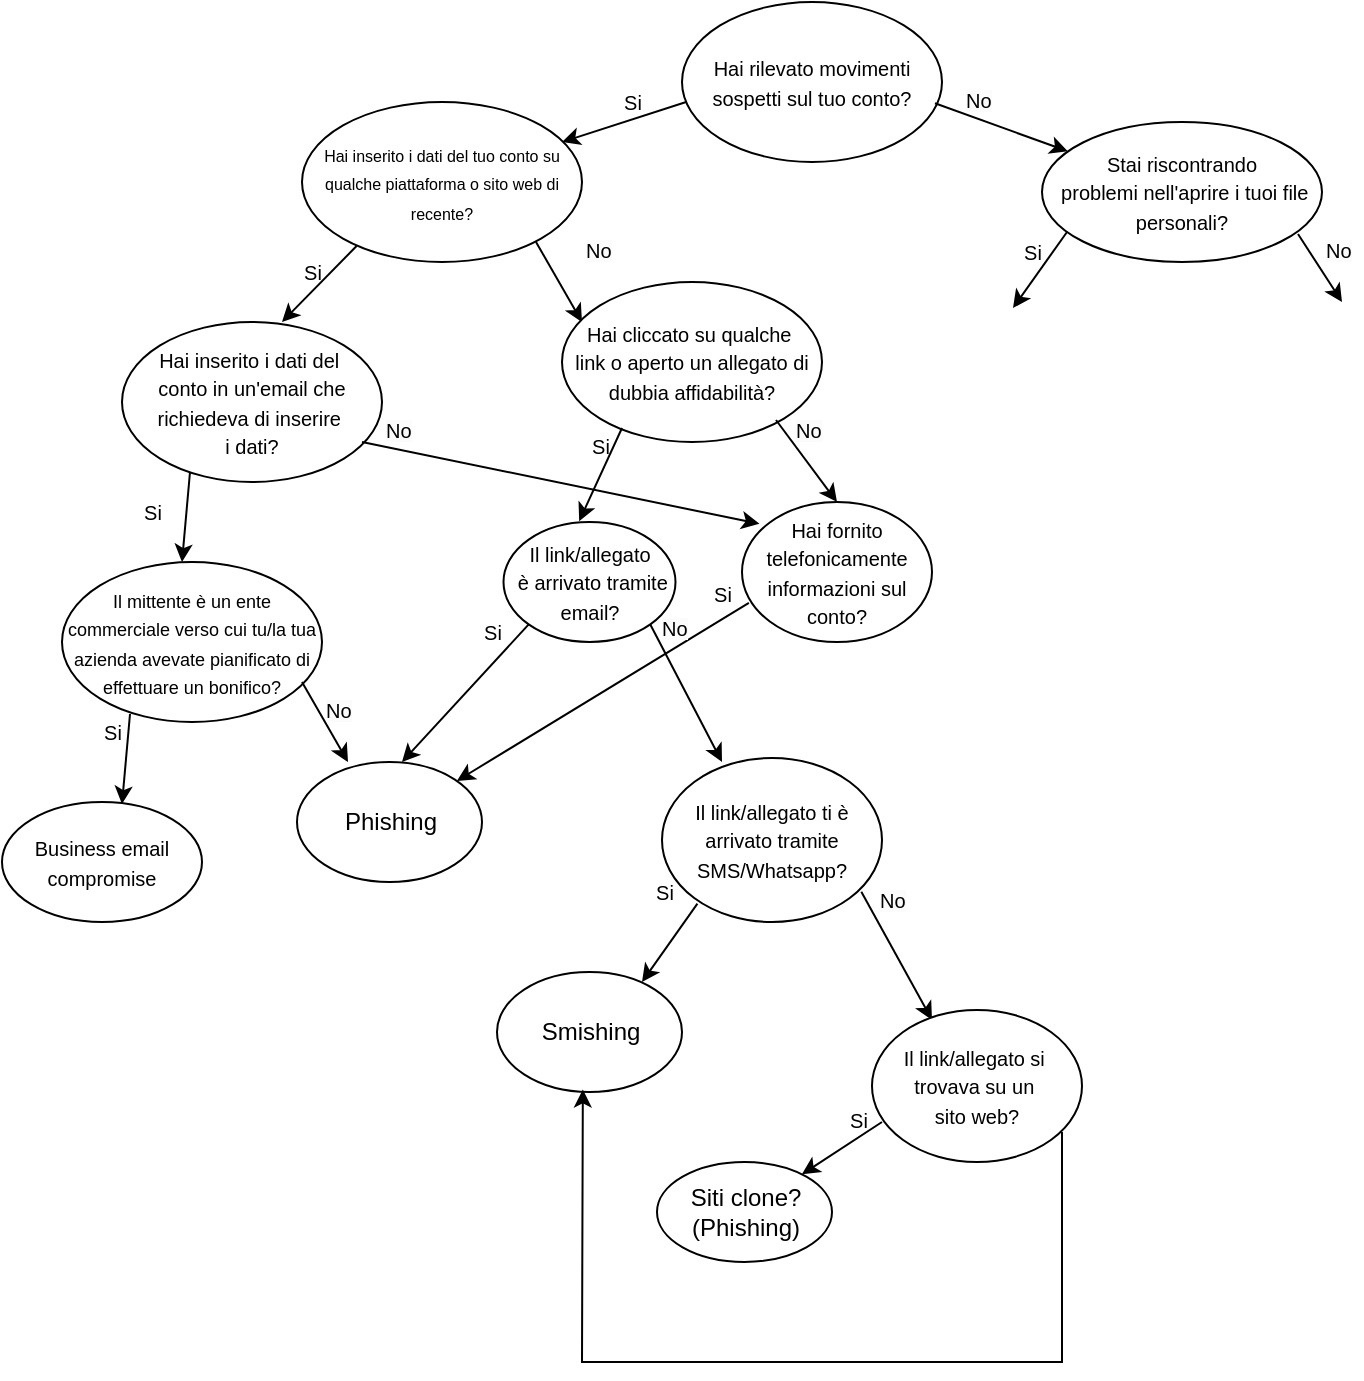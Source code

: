 <mxfile version="24.6.5" type="github">
  <diagram name="Pagina-1" id="C2TrevC_rkaqsCcJrRxx">
    <mxGraphModel dx="707" dy="336" grid="1" gridSize="10" guides="1" tooltips="1" connect="1" arrows="1" fold="1" page="1" pageScale="1" pageWidth="827" pageHeight="1169" math="0" shadow="0">
      <root>
        <mxCell id="0" />
        <mxCell id="1" parent="0" />
        <mxCell id="TMiehQ8rS3ajYmThUONe-1" value="&lt;font style=&quot;font-size: 10px;&quot;&gt;Hai rilevato movimenti sospetti sul tuo conto?&lt;/font&gt;" style="ellipse;whiteSpace=wrap;html=1;" parent="1" vertex="1">
          <mxGeometry x="360" y="40" width="130" height="80" as="geometry" />
        </mxCell>
        <mxCell id="TMiehQ8rS3ajYmThUONe-2" value="&lt;font style=&quot;font-size: 10px;&quot;&gt;Stai riscontrando&lt;/font&gt;&lt;div&gt;&lt;font style=&quot;font-size: 10px;&quot;&gt;&amp;nbsp;problemi nell&#39;aprire i tuoi file personali?&lt;/font&gt;&lt;/div&gt;" style="ellipse;whiteSpace=wrap;html=1;" parent="1" vertex="1">
          <mxGeometry x="540" y="100" width="140" height="70" as="geometry" />
        </mxCell>
        <mxCell id="TMiehQ8rS3ajYmThUONe-3" value="&lt;font style=&quot;font-size: 8px;&quot;&gt;Hai inserito i dati del tuo conto su qualche piattaforma o sito web di recente?&lt;/font&gt;" style="ellipse;whiteSpace=wrap;html=1;" parent="1" vertex="1">
          <mxGeometry x="170" y="90" width="140" height="80" as="geometry" />
        </mxCell>
        <mxCell id="TMiehQ8rS3ajYmThUONe-4" value="" style="endArrow=classic;html=1;rounded=0;exitX=0.016;exitY=0.625;exitDx=0;exitDy=0;exitPerimeter=0;entryX=0.929;entryY=0.25;entryDx=0;entryDy=0;entryPerimeter=0;" parent="1" source="TMiehQ8rS3ajYmThUONe-1" target="TMiehQ8rS3ajYmThUONe-3" edge="1">
          <mxGeometry width="50" height="50" relative="1" as="geometry">
            <mxPoint x="330" y="200" as="sourcePoint" />
            <mxPoint x="300" y="130" as="targetPoint" />
          </mxGeometry>
        </mxCell>
        <mxCell id="TMiehQ8rS3ajYmThUONe-5" value="" style="endArrow=classic;html=1;rounded=0;exitX=0.973;exitY=0.633;exitDx=0;exitDy=0;exitPerimeter=0;" parent="1" source="TMiehQ8rS3ajYmThUONe-1" target="TMiehQ8rS3ajYmThUONe-2" edge="1">
          <mxGeometry width="50" height="50" relative="1" as="geometry">
            <mxPoint x="483" y="130" as="sourcePoint" />
            <mxPoint x="420" y="152" as="targetPoint" />
          </mxGeometry>
        </mxCell>
        <mxCell id="TMiehQ8rS3ajYmThUONe-6" value="&lt;font style=&quot;font-size: 10px;&quot;&gt;Si&lt;/font&gt;" style="text;html=1;align=center;verticalAlign=middle;resizable=0;points=[];autosize=1;strokeColor=none;fillColor=none;" parent="1" vertex="1">
          <mxGeometry x="320" y="75" width="30" height="30" as="geometry" />
        </mxCell>
        <mxCell id="TMiehQ8rS3ajYmThUONe-7" value="&lt;span style=&quot;color: rgb(0, 0, 0); font-family: Helvetica; font-size: 10px; font-style: normal; font-variant-ligatures: normal; font-variant-caps: normal; font-weight: 400; letter-spacing: normal; orphans: 2; text-align: center; text-indent: 0px; text-transform: none; widows: 2; word-spacing: 0px; -webkit-text-stroke-width: 0px; white-space: nowrap; background-color: rgb(251, 251, 251); text-decoration-thickness: initial; text-decoration-style: initial; text-decoration-color: initial; display: inline !important; float: none;&quot;&gt;No&lt;/span&gt;" style="text;whiteSpace=wrap;html=1;" parent="1" vertex="1">
          <mxGeometry x="500" y="75" width="20" height="20" as="geometry" />
        </mxCell>
        <mxCell id="TMiehQ8rS3ajYmThUONe-8" value="&lt;font style=&quot;font-size: 10px;&quot;&gt;Si&lt;/font&gt;" style="text;html=1;align=center;verticalAlign=middle;resizable=0;points=[];autosize=1;strokeColor=none;fillColor=none;" parent="1" vertex="1">
          <mxGeometry x="160" y="160" width="30" height="30" as="geometry" />
        </mxCell>
        <mxCell id="TMiehQ8rS3ajYmThUONe-9" value="" style="endArrow=classic;html=1;rounded=0;exitX=0.195;exitY=0.9;exitDx=0;exitDy=0;exitPerimeter=0;" parent="1" source="TMiehQ8rS3ajYmThUONe-3" edge="1">
          <mxGeometry width="50" height="50" relative="1" as="geometry">
            <mxPoint x="202" y="160" as="sourcePoint" />
            <mxPoint x="160" y="200" as="targetPoint" />
          </mxGeometry>
        </mxCell>
        <mxCell id="_5rvxyNiYHPKeLXy1PwG-1" value="&lt;font style=&quot;font-size: 10px;&quot;&gt;Si&lt;/font&gt;" style="text;html=1;align=center;verticalAlign=middle;resizable=0;points=[];autosize=1;strokeColor=none;fillColor=none;" vertex="1" parent="1">
          <mxGeometry x="520" y="150" width="30" height="30" as="geometry" />
        </mxCell>
        <mxCell id="_5rvxyNiYHPKeLXy1PwG-2" value="" style="endArrow=classic;html=1;rounded=0;exitX=0.195;exitY=0.9;exitDx=0;exitDy=0;exitPerimeter=0;" edge="1" parent="1">
          <mxGeometry width="50" height="50" relative="1" as="geometry">
            <mxPoint x="552.5" y="155" as="sourcePoint" />
            <mxPoint x="525.5" y="193" as="targetPoint" />
          </mxGeometry>
        </mxCell>
        <mxCell id="_5rvxyNiYHPKeLXy1PwG-3" value="&lt;span style=&quot;color: rgb(0, 0, 0); font-family: Helvetica; font-size: 10px; font-style: normal; font-variant-ligatures: normal; font-variant-caps: normal; font-weight: 400; letter-spacing: normal; orphans: 2; text-align: center; text-indent: 0px; text-transform: none; widows: 2; word-spacing: 0px; -webkit-text-stroke-width: 0px; white-space: nowrap; background-color: rgb(251, 251, 251); text-decoration-thickness: initial; text-decoration-style: initial; text-decoration-color: initial; display: inline !important; float: none;&quot;&gt;No&lt;/span&gt;" style="text;whiteSpace=wrap;html=1;" vertex="1" parent="1">
          <mxGeometry x="310" y="150" width="20" height="20" as="geometry" />
        </mxCell>
        <mxCell id="_5rvxyNiYHPKeLXy1PwG-5" value="" style="endArrow=classic;html=1;rounded=0;exitX=0.195;exitY=0.9;exitDx=0;exitDy=0;exitPerimeter=0;" edge="1" parent="1">
          <mxGeometry width="50" height="50" relative="1" as="geometry">
            <mxPoint x="287" y="160" as="sourcePoint" />
            <mxPoint x="310" y="200" as="targetPoint" />
          </mxGeometry>
        </mxCell>
        <mxCell id="_5rvxyNiYHPKeLXy1PwG-6" value="&lt;span style=&quot;font-size: 10px;&quot;&gt;Hai cliccato su qualche&amp;nbsp;&lt;/span&gt;&lt;div&gt;&lt;span style=&quot;font-size: 10px;&quot;&gt;link o aperto un allegato di dubbia affidabilità?&lt;/span&gt;&lt;/div&gt;" style="ellipse;whiteSpace=wrap;html=1;" vertex="1" parent="1">
          <mxGeometry x="300" y="180" width="130" height="80" as="geometry" />
        </mxCell>
        <mxCell id="_5rvxyNiYHPKeLXy1PwG-7" value="&lt;font style=&quot;font-size: 10px;&quot;&gt;Hai inserito i dati del&amp;nbsp;&lt;/font&gt;&lt;div&gt;&lt;font style=&quot;font-size: 10px;&quot;&gt;conto in un&#39;email che richiedeva di inserire&amp;nbsp;&lt;/font&gt;&lt;/div&gt;&lt;div&gt;&lt;font style=&quot;font-size: 10px;&quot;&gt;i dati?&lt;/font&gt;&lt;/div&gt;" style="ellipse;whiteSpace=wrap;html=1;" vertex="1" parent="1">
          <mxGeometry x="80" y="200" width="130" height="80" as="geometry" />
        </mxCell>
        <mxCell id="_5rvxyNiYHPKeLXy1PwG-8" value="&lt;span style=&quot;color: rgb(0, 0, 0); font-family: Helvetica; font-size: 10px; font-style: normal; font-variant-ligatures: normal; font-variant-caps: normal; font-weight: 400; letter-spacing: normal; orphans: 2; text-align: center; text-indent: 0px; text-transform: none; widows: 2; word-spacing: 0px; -webkit-text-stroke-width: 0px; white-space: nowrap; background-color: rgb(251, 251, 251); text-decoration-thickness: initial; text-decoration-style: initial; text-decoration-color: initial; display: inline !important; float: none;&quot;&gt;No&lt;/span&gt;" style="text;whiteSpace=wrap;html=1;" vertex="1" parent="1">
          <mxGeometry x="680" y="150" width="20" height="20" as="geometry" />
        </mxCell>
        <mxCell id="_5rvxyNiYHPKeLXy1PwG-10" value="" style="endArrow=classic;html=1;rounded=0;exitX=0.973;exitY=0.633;exitDx=0;exitDy=0;exitPerimeter=0;" edge="1" parent="1">
          <mxGeometry width="50" height="50" relative="1" as="geometry">
            <mxPoint x="668" y="156" as="sourcePoint" />
            <mxPoint x="690" y="190" as="targetPoint" />
          </mxGeometry>
        </mxCell>
        <mxCell id="_5rvxyNiYHPKeLXy1PwG-11" value="" style="endArrow=classic;html=1;rounded=0;exitX=0.195;exitY=0.9;exitDx=0;exitDy=0;exitPerimeter=0;entryX=0.44;entryY=-0.007;entryDx=0;entryDy=0;entryPerimeter=0;" edge="1" parent="1" target="_5rvxyNiYHPKeLXy1PwG-27">
          <mxGeometry width="50" height="50" relative="1" as="geometry">
            <mxPoint x="330" y="253" as="sourcePoint" />
            <mxPoint x="320" y="310" as="targetPoint" />
          </mxGeometry>
        </mxCell>
        <mxCell id="_5rvxyNiYHPKeLXy1PwG-12" value="" style="endArrow=classic;html=1;rounded=0;exitX=0.195;exitY=0.9;exitDx=0;exitDy=0;exitPerimeter=0;entryX=0.5;entryY=0;entryDx=0;entryDy=0;" edge="1" parent="1" target="_5rvxyNiYHPKeLXy1PwG-13">
          <mxGeometry width="50" height="50" relative="1" as="geometry">
            <mxPoint x="407" y="249" as="sourcePoint" />
            <mxPoint x="413.03" y="292.36" as="targetPoint" />
          </mxGeometry>
        </mxCell>
        <mxCell id="_5rvxyNiYHPKeLXy1PwG-13" value="&lt;span style=&quot;font-size: 10px;&quot;&gt;Hai fornito telefonicamente informazioni sul conto?&lt;/span&gt;" style="ellipse;whiteSpace=wrap;html=1;" vertex="1" parent="1">
          <mxGeometry x="390" y="290" width="95" height="70" as="geometry" />
        </mxCell>
        <mxCell id="_5rvxyNiYHPKeLXy1PwG-14" value="" style="endArrow=classic;html=1;rounded=0;exitX=0.195;exitY=0.9;exitDx=0;exitDy=0;exitPerimeter=0;" edge="1" parent="1">
          <mxGeometry width="50" height="50" relative="1" as="geometry">
            <mxPoint x="114" y="275" as="sourcePoint" />
            <mxPoint x="110" y="320" as="targetPoint" />
          </mxGeometry>
        </mxCell>
        <mxCell id="_5rvxyNiYHPKeLXy1PwG-15" value="&lt;font style=&quot;font-size: 9px;&quot;&gt;Il mittente è un ente commerciale verso cui tu/la tua azienda avevate pianificato di effettuare un bonifico?&lt;/font&gt;" style="ellipse;whiteSpace=wrap;html=1;" vertex="1" parent="1">
          <mxGeometry x="50" y="320" width="130" height="80" as="geometry" />
        </mxCell>
        <mxCell id="_5rvxyNiYHPKeLXy1PwG-16" value="&lt;font style=&quot;font-size: 10px;&quot;&gt;Si&lt;/font&gt;" style="text;html=1;align=center;verticalAlign=middle;resizable=0;points=[];autosize=1;strokeColor=none;fillColor=none;" vertex="1" parent="1">
          <mxGeometry x="80" y="280" width="30" height="30" as="geometry" />
        </mxCell>
        <mxCell id="_5rvxyNiYHPKeLXy1PwG-18" value="" style="endArrow=classic;html=1;rounded=0;exitX=0.195;exitY=0.9;exitDx=0;exitDy=0;exitPerimeter=0;" edge="1" parent="1">
          <mxGeometry width="50" height="50" relative="1" as="geometry">
            <mxPoint x="170" y="380" as="sourcePoint" />
            <mxPoint x="193" y="420" as="targetPoint" />
          </mxGeometry>
        </mxCell>
        <mxCell id="_5rvxyNiYHPKeLXy1PwG-19" value="" style="endArrow=classic;html=1;rounded=0;exitX=0.195;exitY=0.9;exitDx=0;exitDy=0;exitPerimeter=0;entryX=0.092;entryY=0.156;entryDx=0;entryDy=0;entryPerimeter=0;" edge="1" parent="1" target="_5rvxyNiYHPKeLXy1PwG-13">
          <mxGeometry width="50" height="50" relative="1" as="geometry">
            <mxPoint x="200" y="260" as="sourcePoint" />
            <mxPoint x="270" y="300" as="targetPoint" />
          </mxGeometry>
        </mxCell>
        <mxCell id="_5rvxyNiYHPKeLXy1PwG-20" value="&lt;span style=&quot;color: rgb(0, 0, 0); font-family: Helvetica; font-size: 10px; font-style: normal; font-variant-ligatures: normal; font-variant-caps: normal; font-weight: 400; letter-spacing: normal; orphans: 2; text-align: center; text-indent: 0px; text-transform: none; widows: 2; word-spacing: 0px; -webkit-text-stroke-width: 0px; white-space: nowrap; background-color: rgb(251, 251, 251); text-decoration-thickness: initial; text-decoration-style: initial; text-decoration-color: initial; display: inline !important; float: none;&quot;&gt;No&lt;/span&gt;" style="text;whiteSpace=wrap;html=1;" vertex="1" parent="1">
          <mxGeometry x="210" y="240" width="20" height="20" as="geometry" />
        </mxCell>
        <mxCell id="_5rvxyNiYHPKeLXy1PwG-21" value="&lt;span style=&quot;color: rgb(0, 0, 0); font-family: Helvetica; font-size: 10px; font-style: normal; font-variant-ligatures: normal; font-variant-caps: normal; font-weight: 400; letter-spacing: normal; orphans: 2; text-align: center; text-indent: 0px; text-transform: none; widows: 2; word-spacing: 0px; -webkit-text-stroke-width: 0px; white-space: nowrap; background-color: rgb(251, 251, 251); text-decoration-thickness: initial; text-decoration-style: initial; text-decoration-color: initial; display: inline !important; float: none;&quot;&gt;No&lt;/span&gt;" style="text;whiteSpace=wrap;html=1;" vertex="1" parent="1">
          <mxGeometry x="415" y="240" width="20" height="20" as="geometry" />
        </mxCell>
        <mxCell id="_5rvxyNiYHPKeLXy1PwG-22" value="&lt;span style=&quot;color: rgb(0, 0, 0); font-family: Helvetica; font-size: 10px; font-style: normal; font-variant-ligatures: normal; font-variant-caps: normal; font-weight: 400; letter-spacing: normal; orphans: 2; text-align: center; text-indent: 0px; text-transform: none; widows: 2; word-spacing: 0px; -webkit-text-stroke-width: 0px; white-space: nowrap; background-color: rgb(251, 251, 251); text-decoration-thickness: initial; text-decoration-style: initial; text-decoration-color: initial; display: inline !important; float: none;&quot;&gt;No&lt;/span&gt;" style="text;whiteSpace=wrap;html=1;" vertex="1" parent="1">
          <mxGeometry x="180" y="380" width="20" height="20" as="geometry" />
        </mxCell>
        <mxCell id="_5rvxyNiYHPKeLXy1PwG-23" value="" style="endArrow=classic;html=1;rounded=0;exitX=0.195;exitY=0.9;exitDx=0;exitDy=0;exitPerimeter=0;" edge="1" parent="1">
          <mxGeometry width="50" height="50" relative="1" as="geometry">
            <mxPoint x="84" y="396" as="sourcePoint" />
            <mxPoint x="80" y="441" as="targetPoint" />
          </mxGeometry>
        </mxCell>
        <mxCell id="_5rvxyNiYHPKeLXy1PwG-24" value="&lt;font style=&quot;font-size: 10px;&quot;&gt;Si&lt;/font&gt;" style="text;html=1;align=center;verticalAlign=middle;resizable=0;points=[];autosize=1;strokeColor=none;fillColor=none;" vertex="1" parent="1">
          <mxGeometry x="60" y="390" width="30" height="30" as="geometry" />
        </mxCell>
        <mxCell id="_5rvxyNiYHPKeLXy1PwG-25" value="&lt;font size=&quot;1&quot;&gt;Business email compromise&lt;/font&gt;" style="ellipse;whiteSpace=wrap;html=1;" vertex="1" parent="1">
          <mxGeometry x="20" y="440" width="100" height="60" as="geometry" />
        </mxCell>
        <mxCell id="_5rvxyNiYHPKeLXy1PwG-26" value="Phishing" style="ellipse;whiteSpace=wrap;html=1;" vertex="1" parent="1">
          <mxGeometry x="167.5" y="420" width="92.5" height="60" as="geometry" />
        </mxCell>
        <mxCell id="_5rvxyNiYHPKeLXy1PwG-27" value="&lt;span style=&quot;font-size: 10px;&quot;&gt;Il link/allegato&lt;/span&gt;&lt;div&gt;&lt;span style=&quot;font-size: 10px;&quot;&gt;&amp;nbsp;è arrivato tramite email?&lt;/span&gt;&lt;/div&gt;" style="ellipse;whiteSpace=wrap;html=1;" vertex="1" parent="1">
          <mxGeometry x="270.75" y="300" width="86" height="60" as="geometry" />
        </mxCell>
        <mxCell id="_5rvxyNiYHPKeLXy1PwG-34" value="&lt;font style=&quot;font-size: 10px;&quot;&gt;Si&lt;/font&gt;" style="text;html=1;align=center;verticalAlign=middle;resizable=0;points=[];autosize=1;strokeColor=none;fillColor=none;" vertex="1" parent="1">
          <mxGeometry x="304" y="247" width="30" height="30" as="geometry" />
        </mxCell>
        <mxCell id="_5rvxyNiYHPKeLXy1PwG-35" value="" style="endArrow=classic;html=1;rounded=0;exitX=0;exitY=1;exitDx=0;exitDy=0;" edge="1" parent="1" source="_5rvxyNiYHPKeLXy1PwG-27">
          <mxGeometry width="50" height="50" relative="1" as="geometry">
            <mxPoint x="284" y="369.5" as="sourcePoint" />
            <mxPoint x="220" y="420" as="targetPoint" />
          </mxGeometry>
        </mxCell>
        <mxCell id="_5rvxyNiYHPKeLXy1PwG-36" value="" style="endArrow=classic;html=1;rounded=0;exitX=1;exitY=1;exitDx=0;exitDy=0;" edge="1" parent="1" source="_5rvxyNiYHPKeLXy1PwG-27">
          <mxGeometry width="50" height="50" relative="1" as="geometry">
            <mxPoint x="350" y="368.32" as="sourcePoint" />
            <mxPoint x="380" y="420" as="targetPoint" />
          </mxGeometry>
        </mxCell>
        <mxCell id="_5rvxyNiYHPKeLXy1PwG-37" value="&lt;span style=&quot;font-size: 10px;&quot;&gt;Il link/allegato ti è arrivato tramite SMS/Whatsapp?&lt;/span&gt;" style="ellipse;whiteSpace=wrap;html=1;" vertex="1" parent="1">
          <mxGeometry x="350" y="418" width="110" height="82" as="geometry" />
        </mxCell>
        <mxCell id="_5rvxyNiYHPKeLXy1PwG-38" value="&lt;font style=&quot;font-size: 10px;&quot;&gt;Si&lt;/font&gt;" style="text;html=1;align=center;verticalAlign=middle;resizable=0;points=[];autosize=1;strokeColor=none;fillColor=none;" vertex="1" parent="1">
          <mxGeometry x="250" y="340" width="30" height="30" as="geometry" />
        </mxCell>
        <mxCell id="_5rvxyNiYHPKeLXy1PwG-39" value="" style="endArrow=classic;html=1;rounded=0;exitX=0.161;exitY=0.888;exitDx=0;exitDy=0;exitPerimeter=0;" edge="1" parent="1" source="_5rvxyNiYHPKeLXy1PwG-37">
          <mxGeometry width="50" height="50" relative="1" as="geometry">
            <mxPoint x="366" y="480" as="sourcePoint" />
            <mxPoint x="340" y="530" as="targetPoint" />
          </mxGeometry>
        </mxCell>
        <mxCell id="_5rvxyNiYHPKeLXy1PwG-40" value="Smishing" style="ellipse;whiteSpace=wrap;html=1;" vertex="1" parent="1">
          <mxGeometry x="267.5" y="525" width="92.5" height="60" as="geometry" />
        </mxCell>
        <mxCell id="_5rvxyNiYHPKeLXy1PwG-41" value="" style="endArrow=classic;html=1;rounded=0;exitX=0.948;exitY=0.648;exitDx=0;exitDy=0;exitPerimeter=0;" edge="1" parent="1" source="_5rvxyNiYHPKeLXy1PwG-44" target="_5rvxyNiYHPKeLXy1PwG-26">
          <mxGeometry width="50" height="50" relative="1" as="geometry">
            <mxPoint x="392" y="350.5" as="sourcePoint" />
            <mxPoint x="338" y="400" as="targetPoint" />
          </mxGeometry>
        </mxCell>
        <mxCell id="_5rvxyNiYHPKeLXy1PwG-44" value="&lt;font style=&quot;font-size: 10px;&quot;&gt;Si&lt;/font&gt;" style="text;html=1;align=center;verticalAlign=middle;resizable=0;points=[];autosize=1;strokeColor=none;fillColor=none;" vertex="1" parent="1">
          <mxGeometry x="365" y="321" width="30" height="30" as="geometry" />
        </mxCell>
        <mxCell id="_5rvxyNiYHPKeLXy1PwG-45" value="&lt;font style=&quot;font-size: 10px;&quot;&gt;Si&lt;/font&gt;" style="text;html=1;align=center;verticalAlign=middle;resizable=0;points=[];autosize=1;strokeColor=none;fillColor=none;" vertex="1" parent="1">
          <mxGeometry x="336" y="470" width="30" height="30" as="geometry" />
        </mxCell>
        <mxCell id="_5rvxyNiYHPKeLXy1PwG-46" value="&lt;span style=&quot;color: rgb(0, 0, 0); font-family: Helvetica; font-size: 10px; font-style: normal; font-variant-ligatures: normal; font-variant-caps: normal; font-weight: 400; letter-spacing: normal; orphans: 2; text-align: center; text-indent: 0px; text-transform: none; widows: 2; word-spacing: 0px; -webkit-text-stroke-width: 0px; white-space: nowrap; background-color: rgb(251, 251, 251); text-decoration-thickness: initial; text-decoration-style: initial; text-decoration-color: initial; display: inline !important; float: none;&quot;&gt;No&lt;/span&gt;" style="text;whiteSpace=wrap;html=1;" vertex="1" parent="1">
          <mxGeometry x="348" y="339" width="20" height="20" as="geometry" />
        </mxCell>
        <mxCell id="_5rvxyNiYHPKeLXy1PwG-47" value="" style="endArrow=classic;html=1;rounded=0;exitX=0.906;exitY=0.815;exitDx=0;exitDy=0;exitPerimeter=0;" edge="1" parent="1" source="_5rvxyNiYHPKeLXy1PwG-37">
          <mxGeometry width="50" height="50" relative="1" as="geometry">
            <mxPoint x="449" y="480" as="sourcePoint" />
            <mxPoint x="485" y="549" as="targetPoint" />
          </mxGeometry>
        </mxCell>
        <mxCell id="_5rvxyNiYHPKeLXy1PwG-48" value="&lt;span style=&quot;font-size: 10px;&quot;&gt;Il link/allegato si&amp;nbsp;&lt;/span&gt;&lt;div&gt;&lt;span style=&quot;font-size: 10px;&quot;&gt;trovava su un&amp;nbsp;&lt;/span&gt;&lt;/div&gt;&lt;div&gt;&lt;span style=&quot;font-size: 10px;&quot;&gt;sito web?&lt;/span&gt;&lt;/div&gt;" style="ellipse;whiteSpace=wrap;html=1;" vertex="1" parent="1">
          <mxGeometry x="455" y="544" width="105" height="76" as="geometry" />
        </mxCell>
        <mxCell id="_5rvxyNiYHPKeLXy1PwG-49" value="" style="endArrow=classic;html=1;rounded=0;exitX=0.161;exitY=0.888;exitDx=0;exitDy=0;exitPerimeter=0;" edge="1" parent="1" target="_5rvxyNiYHPKeLXy1PwG-50">
          <mxGeometry width="50" height="50" relative="1" as="geometry">
            <mxPoint x="460" y="600" as="sourcePoint" />
            <mxPoint x="432" y="639" as="targetPoint" />
          </mxGeometry>
        </mxCell>
        <mxCell id="_5rvxyNiYHPKeLXy1PwG-50" value="Siti clone? (Phishing)" style="ellipse;whiteSpace=wrap;html=1;" vertex="1" parent="1">
          <mxGeometry x="347.5" y="620" width="87.5" height="50" as="geometry" />
        </mxCell>
        <mxCell id="_5rvxyNiYHPKeLXy1PwG-53" value="&lt;font style=&quot;font-size: 10px;&quot;&gt;Si&lt;/font&gt;" style="text;html=1;align=center;verticalAlign=middle;resizable=0;points=[];autosize=1;strokeColor=none;fillColor=none;" vertex="1" parent="1">
          <mxGeometry x="432.5" y="584" width="30" height="30" as="geometry" />
        </mxCell>
        <mxCell id="_5rvxyNiYHPKeLXy1PwG-54" value="&lt;span style=&quot;color: rgb(0, 0, 0); font-family: Helvetica; font-size: 10px; font-style: normal; font-variant-ligatures: normal; font-variant-caps: normal; font-weight: 400; letter-spacing: normal; orphans: 2; text-align: center; text-indent: 0px; text-transform: none; widows: 2; word-spacing: 0px; -webkit-text-stroke-width: 0px; white-space: nowrap; background-color: rgb(251, 251, 251); text-decoration-thickness: initial; text-decoration-style: initial; text-decoration-color: initial; display: inline !important; float: none;&quot;&gt;No&lt;/span&gt;" style="text;whiteSpace=wrap;html=1;" vertex="1" parent="1">
          <mxGeometry x="457" y="475" width="20" height="20" as="geometry" />
        </mxCell>
        <mxCell id="_5rvxyNiYHPKeLXy1PwG-57" value="" style="endArrow=classic;html=1;rounded=0;exitX=0.906;exitY=0.815;exitDx=0;exitDy=0;exitPerimeter=0;entryX=0.464;entryY=0.979;entryDx=0;entryDy=0;entryPerimeter=0;" edge="1" parent="1" target="_5rvxyNiYHPKeLXy1PwG-40">
          <mxGeometry width="50" height="50" relative="1" as="geometry">
            <mxPoint x="550" y="605" as="sourcePoint" />
            <mxPoint x="230" y="670" as="targetPoint" />
            <Array as="points">
              <mxPoint x="550" y="720" />
              <mxPoint x="310" y="720" />
            </Array>
          </mxGeometry>
        </mxCell>
      </root>
    </mxGraphModel>
  </diagram>
</mxfile>
